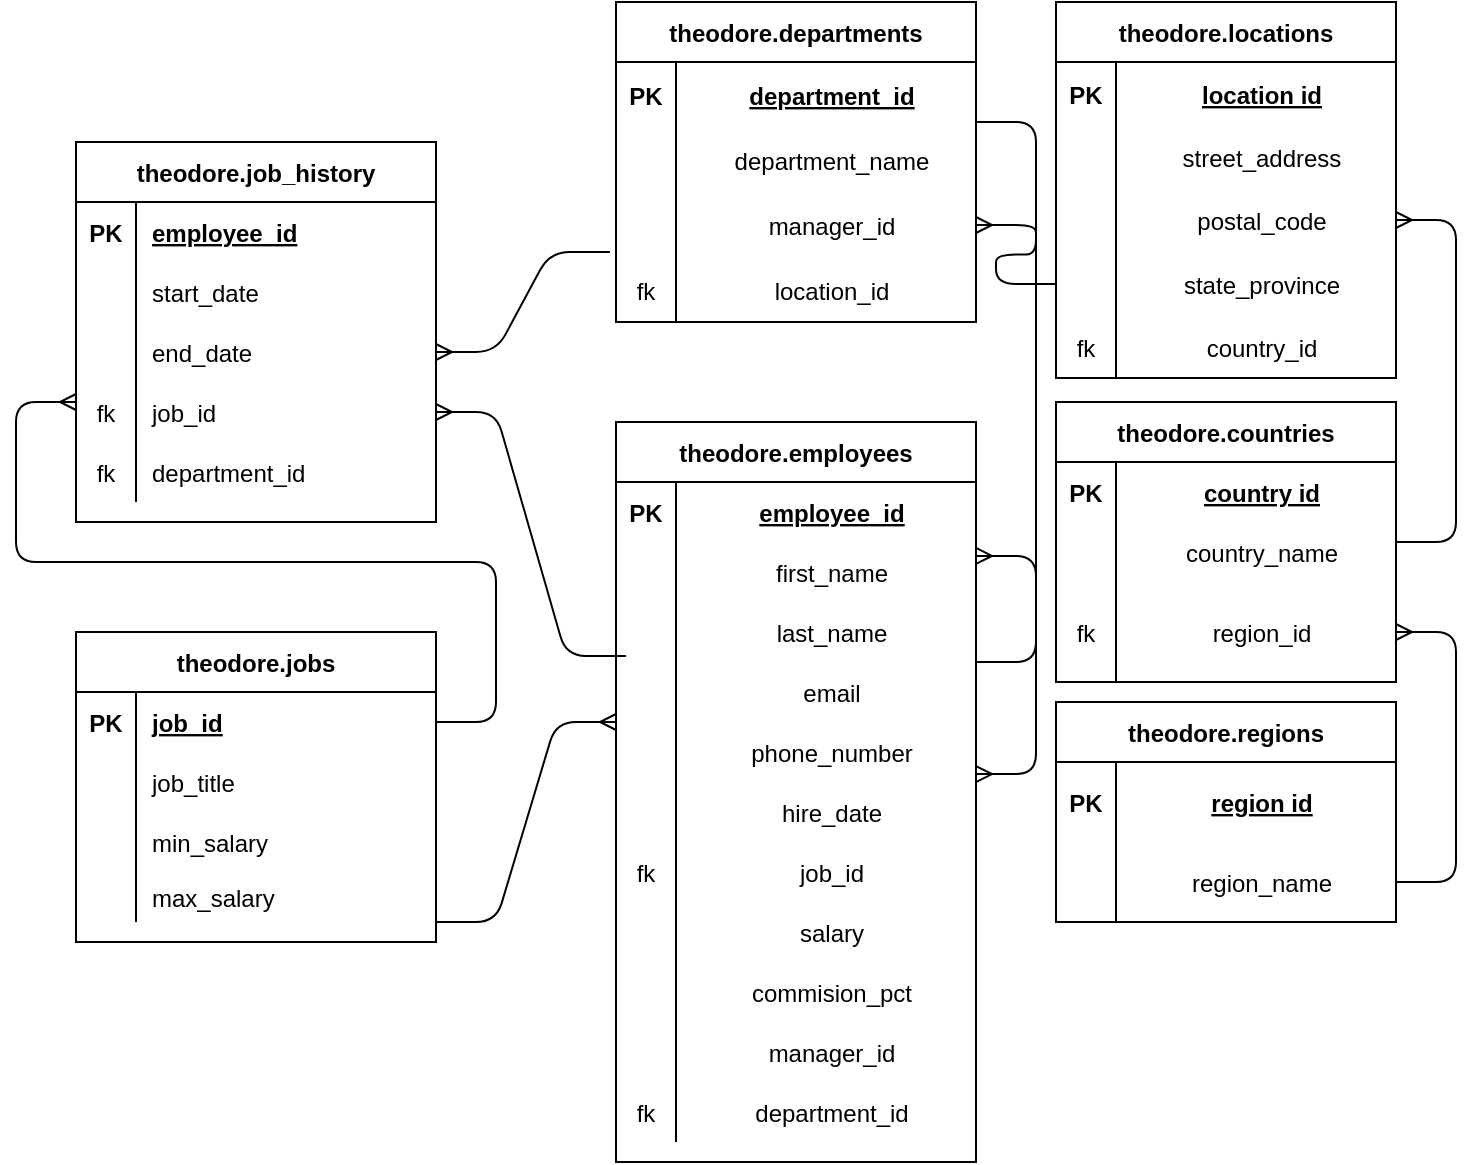<mxfile version="13.10.1" type="device"><diagram id="qzbQMfnGKFvdxZMEkOSo" name="Page-1"><mxGraphModel dx="1422" dy="794" grid="1" gridSize="10" guides="1" tooltips="1" connect="1" arrows="1" fold="1" page="1" pageScale="1" pageWidth="850" pageHeight="1100" math="0" shadow="0"><root><mxCell id="0"/><mxCell id="1" parent="0"/><mxCell id="mmB1hAAtmXxGRzKLi5cv-52" value="theodore.regions" style="shape=table;startSize=30;container=1;collapsible=1;childLayout=tableLayout;fixedRows=0;rowLines=0;fontStyle=1;align=center;resizeLast=1;" vertex="1" parent="1"><mxGeometry x="590" y="460" width="170" height="110" as="geometry"/></mxCell><mxCell id="mmB1hAAtmXxGRzKLi5cv-53" value="" style="shape=partialRectangle;collapsible=0;dropTarget=0;pointerEvents=0;fillColor=none;top=0;left=0;bottom=1;right=0;points=[[0,0.5],[1,0.5]];portConstraint=eastwest;strokeColor=none;" vertex="1" parent="mmB1hAAtmXxGRzKLi5cv-52"><mxGeometry y="30" width="170" height="40" as="geometry"/></mxCell><mxCell id="mmB1hAAtmXxGRzKLi5cv-54" value="PK" style="shape=partialRectangle;connectable=0;fillColor=none;top=0;left=0;bottom=0;right=0;fontStyle=1;overflow=hidden;" vertex="1" parent="mmB1hAAtmXxGRzKLi5cv-53"><mxGeometry width="30" height="40" as="geometry"/></mxCell><mxCell id="mmB1hAAtmXxGRzKLi5cv-55" value="region id" style="shape=partialRectangle;connectable=0;fillColor=none;top=0;left=0;bottom=0;right=0;align=center;spacingLeft=6;fontStyle=5;overflow=hidden;" vertex="1" parent="mmB1hAAtmXxGRzKLi5cv-53"><mxGeometry x="30" width="140" height="40" as="geometry"/></mxCell><mxCell id="mmB1hAAtmXxGRzKLi5cv-56" value="" style="shape=partialRectangle;collapsible=0;dropTarget=0;pointerEvents=0;fillColor=none;top=0;left=0;bottom=0;right=0;points=[[0,0.5],[1,0.5]];portConstraint=eastwest;" vertex="1" parent="mmB1hAAtmXxGRzKLi5cv-52"><mxGeometry y="70" width="170" height="40" as="geometry"/></mxCell><mxCell id="mmB1hAAtmXxGRzKLi5cv-57" value="" style="shape=partialRectangle;connectable=0;fillColor=none;top=0;left=0;bottom=0;right=0;editable=1;overflow=hidden;" vertex="1" parent="mmB1hAAtmXxGRzKLi5cv-56"><mxGeometry width="30" height="40" as="geometry"/></mxCell><mxCell id="mmB1hAAtmXxGRzKLi5cv-58" value="region_name" style="shape=partialRectangle;connectable=0;fillColor=none;top=0;left=0;bottom=0;right=0;align=center;spacingLeft=6;overflow=hidden;" vertex="1" parent="mmB1hAAtmXxGRzKLi5cv-56"><mxGeometry x="30" width="140" height="40" as="geometry"/></mxCell><mxCell id="mmB1hAAtmXxGRzKLi5cv-65" value="theodore.countries" style="shape=table;startSize=30;container=1;collapsible=1;childLayout=tableLayout;fixedRows=1;rowLines=0;fontStyle=1;align=center;resizeLast=1;columnLines=1;resizeLastRow=0;horizontal=1;" vertex="1" parent="1"><mxGeometry x="590" y="310" width="170" height="140" as="geometry"/></mxCell><mxCell id="mmB1hAAtmXxGRzKLi5cv-66" value="" style="shape=partialRectangle;collapsible=0;dropTarget=0;pointerEvents=0;fillColor=none;top=0;left=0;bottom=1;right=0;points=[[0,0.5],[1,0.5]];portConstraint=eastwest;strokeColor=none;" vertex="1" parent="mmB1hAAtmXxGRzKLi5cv-65"><mxGeometry y="30" width="170" height="30" as="geometry"/></mxCell><mxCell id="mmB1hAAtmXxGRzKLi5cv-67" value="PK" style="shape=partialRectangle;connectable=0;fillColor=none;top=0;left=0;bottom=0;right=0;fontStyle=1;overflow=hidden;" vertex="1" parent="mmB1hAAtmXxGRzKLi5cv-66"><mxGeometry width="30" height="30" as="geometry"/></mxCell><mxCell id="mmB1hAAtmXxGRzKLi5cv-68" value="country id" style="shape=partialRectangle;connectable=0;fillColor=none;top=0;left=0;bottom=0;right=0;align=center;spacingLeft=6;fontStyle=5;overflow=hidden;strokeColor=none;" vertex="1" parent="mmB1hAAtmXxGRzKLi5cv-66"><mxGeometry x="30" width="140" height="30" as="geometry"/></mxCell><mxCell id="mmB1hAAtmXxGRzKLi5cv-69" value="" style="shape=partialRectangle;collapsible=0;dropTarget=0;pointerEvents=0;fillColor=none;top=0;left=0;bottom=0;right=0;points=[[0,0.5],[1,0.5]];portConstraint=eastwest;" vertex="1" parent="mmB1hAAtmXxGRzKLi5cv-65"><mxGeometry y="60" width="170" height="30" as="geometry"/></mxCell><mxCell id="mmB1hAAtmXxGRzKLi5cv-70" value="" style="shape=partialRectangle;connectable=0;fillColor=none;top=0;left=0;bottom=0;right=0;editable=1;overflow=hidden;" vertex="1" parent="mmB1hAAtmXxGRzKLi5cv-69"><mxGeometry width="30" height="30" as="geometry"/></mxCell><mxCell id="mmB1hAAtmXxGRzKLi5cv-71" value="country_name" style="shape=partialRectangle;connectable=0;fillColor=none;top=0;left=0;bottom=0;right=0;align=center;spacingLeft=6;overflow=hidden;" vertex="1" parent="mmB1hAAtmXxGRzKLi5cv-69"><mxGeometry x="30" width="140" height="30" as="geometry"/></mxCell><mxCell id="mmB1hAAtmXxGRzKLi5cv-72" value="" style="shape=partialRectangle;collapsible=0;dropTarget=0;pointerEvents=0;fillColor=none;top=0;left=0;bottom=0;right=0;points=[[0,0.5],[1,0.5]];portConstraint=eastwest;" vertex="1" parent="mmB1hAAtmXxGRzKLi5cv-65"><mxGeometry y="90" width="170" height="50" as="geometry"/></mxCell><mxCell id="mmB1hAAtmXxGRzKLi5cv-73" value="fk" style="shape=partialRectangle;connectable=0;fillColor=none;top=0;left=0;bottom=0;right=0;editable=1;overflow=hidden;" vertex="1" parent="mmB1hAAtmXxGRzKLi5cv-72"><mxGeometry width="30" height="50" as="geometry"/></mxCell><mxCell id="mmB1hAAtmXxGRzKLi5cv-74" value="region_id" style="shape=partialRectangle;connectable=0;fillColor=none;top=0;left=0;bottom=0;right=0;align=center;spacingLeft=6;overflow=hidden;" vertex="1" parent="mmB1hAAtmXxGRzKLi5cv-72"><mxGeometry x="30" width="140" height="50" as="geometry"/></mxCell><mxCell id="mmB1hAAtmXxGRzKLi5cv-86" value="" style="edgeStyle=entityRelationEdgeStyle;fontSize=12;html=1;endArrow=ERmany;entryX=1;entryY=0.5;entryDx=0;entryDy=0;" edge="1" parent="1" source="mmB1hAAtmXxGRzKLi5cv-56" target="mmB1hAAtmXxGRzKLi5cv-72"><mxGeometry width="100" height="100" relative="1" as="geometry"><mxPoint x="770" y="550" as="sourcePoint"/><mxPoint x="830" y="400" as="targetPoint"/></mxGeometry></mxCell><mxCell id="mmB1hAAtmXxGRzKLi5cv-100" value="theodore.locations" style="shape=table;startSize=30;container=1;collapsible=1;childLayout=tableLayout;fixedRows=0;rowLines=0;fontStyle=1;align=center;resizeLast=1;strokeColor=#000000;" vertex="1" parent="1"><mxGeometry x="590" y="110" width="170" height="188" as="geometry"/></mxCell><mxCell id="mmB1hAAtmXxGRzKLi5cv-101" value="" style="shape=partialRectangle;collapsible=0;dropTarget=0;pointerEvents=0;fillColor=none;top=0;left=0;bottom=1;right=0;points=[[0,0.5],[1,0.5]];portConstraint=eastwest;strokeColor=none;" vertex="1" parent="mmB1hAAtmXxGRzKLi5cv-100"><mxGeometry y="30" width="170" height="32" as="geometry"/></mxCell><mxCell id="mmB1hAAtmXxGRzKLi5cv-102" value="PK" style="shape=partialRectangle;connectable=0;fillColor=none;top=0;left=0;bottom=0;right=0;fontStyle=1;overflow=hidden;" vertex="1" parent="mmB1hAAtmXxGRzKLi5cv-101"><mxGeometry width="30" height="32" as="geometry"/></mxCell><mxCell id="mmB1hAAtmXxGRzKLi5cv-103" value="location id" style="shape=partialRectangle;connectable=0;fillColor=none;top=0;left=0;bottom=0;right=0;align=center;spacingLeft=6;fontStyle=5;overflow=hidden;" vertex="1" parent="mmB1hAAtmXxGRzKLi5cv-101"><mxGeometry x="30" width="140" height="32" as="geometry"/></mxCell><mxCell id="mmB1hAAtmXxGRzKLi5cv-104" value="" style="shape=partialRectangle;collapsible=0;dropTarget=0;pointerEvents=0;fillColor=none;top=0;left=0;bottom=0;right=0;points=[[0,0.5],[1,0.5]];portConstraint=eastwest;" vertex="1" parent="mmB1hAAtmXxGRzKLi5cv-100"><mxGeometry y="62" width="170" height="31" as="geometry"/></mxCell><mxCell id="mmB1hAAtmXxGRzKLi5cv-105" value="" style="shape=partialRectangle;connectable=0;fillColor=none;top=0;left=0;bottom=0;right=0;editable=1;overflow=hidden;" vertex="1" parent="mmB1hAAtmXxGRzKLi5cv-104"><mxGeometry width="30" height="31" as="geometry"/></mxCell><mxCell id="mmB1hAAtmXxGRzKLi5cv-106" value="street_address" style="shape=partialRectangle;connectable=0;fillColor=none;top=0;left=0;bottom=0;right=0;align=center;spacingLeft=6;overflow=hidden;" vertex="1" parent="mmB1hAAtmXxGRzKLi5cv-104"><mxGeometry x="30" width="140" height="31" as="geometry"/></mxCell><mxCell id="mmB1hAAtmXxGRzKLi5cv-107" value="" style="shape=partialRectangle;collapsible=0;dropTarget=0;pointerEvents=0;fillColor=none;top=0;left=0;bottom=0;right=0;points=[[0,0.5],[1,0.5]];portConstraint=eastwest;" vertex="1" parent="mmB1hAAtmXxGRzKLi5cv-100"><mxGeometry y="93" width="170" height="32" as="geometry"/></mxCell><mxCell id="mmB1hAAtmXxGRzKLi5cv-108" value="" style="shape=partialRectangle;connectable=0;fillColor=none;top=0;left=0;bottom=0;right=0;editable=1;overflow=hidden;" vertex="1" parent="mmB1hAAtmXxGRzKLi5cv-107"><mxGeometry width="30" height="32" as="geometry"/></mxCell><mxCell id="mmB1hAAtmXxGRzKLi5cv-109" value="postal_code" style="shape=partialRectangle;connectable=0;fillColor=none;top=0;left=0;bottom=0;right=0;align=center;spacingLeft=6;overflow=hidden;" vertex="1" parent="mmB1hAAtmXxGRzKLi5cv-107"><mxGeometry x="30" width="140" height="32" as="geometry"/></mxCell><mxCell id="mmB1hAAtmXxGRzKLi5cv-110" value="" style="shape=partialRectangle;collapsible=0;dropTarget=0;pointerEvents=0;fillColor=none;top=0;left=0;bottom=0;right=0;points=[[0,0.5],[1,0.5]];portConstraint=eastwest;" vertex="1" parent="mmB1hAAtmXxGRzKLi5cv-100"><mxGeometry y="125" width="170" height="32" as="geometry"/></mxCell><mxCell id="mmB1hAAtmXxGRzKLi5cv-111" value="" style="shape=partialRectangle;connectable=0;fillColor=none;top=0;left=0;bottom=0;right=0;editable=1;overflow=hidden;" vertex="1" parent="mmB1hAAtmXxGRzKLi5cv-110"><mxGeometry width="30" height="32" as="geometry"/></mxCell><mxCell id="mmB1hAAtmXxGRzKLi5cv-112" value="state_province" style="shape=partialRectangle;connectable=0;fillColor=none;top=0;left=0;bottom=0;right=0;align=center;spacingLeft=6;overflow=hidden;" vertex="1" parent="mmB1hAAtmXxGRzKLi5cv-110"><mxGeometry x="30" width="140" height="32" as="geometry"/></mxCell><mxCell id="mmB1hAAtmXxGRzKLi5cv-126" value="" style="shape=partialRectangle;collapsible=0;dropTarget=0;pointerEvents=0;fillColor=none;top=0;left=0;bottom=0;right=0;points=[[0,0.5],[1,0.5]];portConstraint=eastwest;" vertex="1" parent="mmB1hAAtmXxGRzKLi5cv-100"><mxGeometry y="157" width="170" height="31" as="geometry"/></mxCell><mxCell id="mmB1hAAtmXxGRzKLi5cv-127" value="fk" style="shape=partialRectangle;connectable=0;fillColor=none;top=0;left=0;bottom=0;right=0;editable=1;overflow=hidden;" vertex="1" parent="mmB1hAAtmXxGRzKLi5cv-126"><mxGeometry width="30" height="31" as="geometry"/></mxCell><mxCell id="mmB1hAAtmXxGRzKLi5cv-128" value="country_id" style="shape=partialRectangle;connectable=0;fillColor=none;top=0;left=0;bottom=0;right=0;align=center;spacingLeft=6;overflow=hidden;" vertex="1" parent="mmB1hAAtmXxGRzKLi5cv-126"><mxGeometry x="30" width="140" height="31" as="geometry"/></mxCell><mxCell id="mmB1hAAtmXxGRzKLi5cv-139" value="" style="edgeStyle=entityRelationEdgeStyle;fontSize=12;html=1;endArrow=ERmany;entryX=1;entryY=0.5;entryDx=0;entryDy=0;" edge="1" parent="1" target="mmB1hAAtmXxGRzKLi5cv-107"><mxGeometry width="100" height="100" relative="1" as="geometry"><mxPoint x="760" y="380" as="sourcePoint"/><mxPoint x="840" y="290" as="targetPoint"/></mxGeometry></mxCell><mxCell id="mmB1hAAtmXxGRzKLi5cv-144" value="theodore.departments" style="shape=table;startSize=30;container=1;collapsible=1;childLayout=tableLayout;fixedRows=0;rowLines=0;fontStyle=1;align=center;resizeLast=1;strokeColor=#000000;" vertex="1" parent="1"><mxGeometry x="370" y="110" width="180" height="160" as="geometry"/></mxCell><mxCell id="mmB1hAAtmXxGRzKLi5cv-145" value="" style="shape=partialRectangle;collapsible=0;dropTarget=0;pointerEvents=0;fillColor=none;top=0;left=0;bottom=1;right=0;points=[[0,0.5],[1,0.5]];portConstraint=eastwest;strokeColor=none;" vertex="1" parent="mmB1hAAtmXxGRzKLi5cv-144"><mxGeometry y="30" width="180" height="33" as="geometry"/></mxCell><mxCell id="mmB1hAAtmXxGRzKLi5cv-146" value="PK" style="shape=partialRectangle;connectable=0;fillColor=none;top=0;left=0;bottom=0;right=0;fontStyle=1;overflow=hidden;" vertex="1" parent="mmB1hAAtmXxGRzKLi5cv-145"><mxGeometry width="30" height="33" as="geometry"/></mxCell><mxCell id="mmB1hAAtmXxGRzKLi5cv-147" value="department_id" style="shape=partialRectangle;connectable=0;fillColor=none;top=0;left=0;bottom=0;right=0;align=center;spacingLeft=6;fontStyle=5;overflow=hidden;strokeColor=none;" vertex="1" parent="mmB1hAAtmXxGRzKLi5cv-145"><mxGeometry x="30" width="150" height="33" as="geometry"/></mxCell><mxCell id="mmB1hAAtmXxGRzKLi5cv-148" value="" style="shape=partialRectangle;collapsible=0;dropTarget=0;pointerEvents=0;fillColor=none;top=0;left=0;bottom=0;right=0;points=[[0,0.5],[1,0.5]];portConstraint=eastwest;" vertex="1" parent="mmB1hAAtmXxGRzKLi5cv-144"><mxGeometry y="63" width="180" height="32" as="geometry"/></mxCell><mxCell id="mmB1hAAtmXxGRzKLi5cv-149" value="" style="shape=partialRectangle;connectable=0;fillColor=none;top=0;left=0;bottom=0;right=0;editable=1;overflow=hidden;" vertex="1" parent="mmB1hAAtmXxGRzKLi5cv-148"><mxGeometry width="30" height="32" as="geometry"/></mxCell><mxCell id="mmB1hAAtmXxGRzKLi5cv-150" value="department_name" style="shape=partialRectangle;connectable=0;fillColor=none;top=0;left=0;bottom=0;right=0;align=center;spacingLeft=6;overflow=hidden;" vertex="1" parent="mmB1hAAtmXxGRzKLi5cv-148"><mxGeometry x="30" width="150" height="32" as="geometry"/></mxCell><mxCell id="mmB1hAAtmXxGRzKLi5cv-151" value="" style="shape=partialRectangle;collapsible=0;dropTarget=0;pointerEvents=0;fillColor=none;top=0;left=0;bottom=0;right=0;points=[[0,0.5],[1,0.5]];portConstraint=eastwest;" vertex="1" parent="mmB1hAAtmXxGRzKLi5cv-144"><mxGeometry y="95" width="180" height="33" as="geometry"/></mxCell><mxCell id="mmB1hAAtmXxGRzKLi5cv-152" value="" style="shape=partialRectangle;connectable=0;fillColor=none;top=0;left=0;bottom=0;right=0;editable=1;overflow=hidden;" vertex="1" parent="mmB1hAAtmXxGRzKLi5cv-151"><mxGeometry width="30" height="33" as="geometry"/></mxCell><mxCell id="mmB1hAAtmXxGRzKLi5cv-153" value="manager_id" style="shape=partialRectangle;connectable=0;fillColor=none;top=0;left=0;bottom=0;right=0;align=center;spacingLeft=6;overflow=hidden;" vertex="1" parent="mmB1hAAtmXxGRzKLi5cv-151"><mxGeometry x="30" width="150" height="33" as="geometry"/></mxCell><mxCell id="mmB1hAAtmXxGRzKLi5cv-154" value="" style="shape=partialRectangle;collapsible=0;dropTarget=0;pointerEvents=0;fillColor=none;top=0;left=0;bottom=0;right=0;points=[[0,0.5],[1,0.5]];portConstraint=eastwest;" vertex="1" parent="mmB1hAAtmXxGRzKLi5cv-144"><mxGeometry y="128" width="180" height="32" as="geometry"/></mxCell><mxCell id="mmB1hAAtmXxGRzKLi5cv-155" value="fk" style="shape=partialRectangle;connectable=0;fillColor=none;top=0;left=0;bottom=0;right=0;editable=1;overflow=hidden;" vertex="1" parent="mmB1hAAtmXxGRzKLi5cv-154"><mxGeometry width="30" height="32" as="geometry"/></mxCell><mxCell id="mmB1hAAtmXxGRzKLi5cv-156" value="location_id" style="shape=partialRectangle;connectable=0;fillColor=none;top=0;left=0;bottom=0;right=0;align=center;spacingLeft=6;overflow=hidden;" vertex="1" parent="mmB1hAAtmXxGRzKLi5cv-154"><mxGeometry x="30" width="150" height="32" as="geometry"/></mxCell><mxCell id="mmB1hAAtmXxGRzKLi5cv-157" value="theodore.employees" style="shape=table;startSize=30;container=1;collapsible=1;childLayout=tableLayout;fixedRows=1;rowLines=0;fontStyle=1;align=center;resizeLast=1;strokeColor=#000000;" vertex="1" parent="1"><mxGeometry x="370" y="320" width="180" height="370" as="geometry"/></mxCell><mxCell id="mmB1hAAtmXxGRzKLi5cv-158" value="" style="shape=partialRectangle;collapsible=0;dropTarget=0;pointerEvents=0;fillColor=none;top=0;left=0;bottom=1;right=0;points=[[0,0.5],[1,0.5]];portConstraint=eastwest;strokeColor=none;" vertex="1" parent="mmB1hAAtmXxGRzKLi5cv-157"><mxGeometry y="30" width="180" height="30" as="geometry"/></mxCell><mxCell id="mmB1hAAtmXxGRzKLi5cv-159" value="PK" style="shape=partialRectangle;connectable=0;fillColor=none;top=0;left=0;bottom=0;right=0;fontStyle=1;overflow=hidden;" vertex="1" parent="mmB1hAAtmXxGRzKLi5cv-158"><mxGeometry width="30" height="30" as="geometry"/></mxCell><mxCell id="mmB1hAAtmXxGRzKLi5cv-160" value="employee_id" style="shape=partialRectangle;connectable=0;fillColor=none;top=0;left=0;bottom=0;right=0;align=center;spacingLeft=6;fontStyle=5;overflow=hidden;" vertex="1" parent="mmB1hAAtmXxGRzKLi5cv-158"><mxGeometry x="30" width="150" height="30" as="geometry"/></mxCell><mxCell id="mmB1hAAtmXxGRzKLi5cv-161" value="" style="shape=partialRectangle;collapsible=0;dropTarget=0;pointerEvents=0;fillColor=none;top=0;left=0;bottom=0;right=0;points=[[0,0.5],[1,0.5]];portConstraint=eastwest;" vertex="1" parent="mmB1hAAtmXxGRzKLi5cv-157"><mxGeometry y="60" width="180" height="30" as="geometry"/></mxCell><mxCell id="mmB1hAAtmXxGRzKLi5cv-162" value="" style="shape=partialRectangle;connectable=0;fillColor=none;top=0;left=0;bottom=0;right=0;editable=1;overflow=hidden;" vertex="1" parent="mmB1hAAtmXxGRzKLi5cv-161"><mxGeometry width="30" height="30" as="geometry"/></mxCell><mxCell id="mmB1hAAtmXxGRzKLi5cv-163" value="first_name" style="shape=partialRectangle;connectable=0;fillColor=none;top=0;left=0;bottom=0;right=0;align=center;spacingLeft=6;overflow=hidden;" vertex="1" parent="mmB1hAAtmXxGRzKLi5cv-161"><mxGeometry x="30" width="150" height="30" as="geometry"/></mxCell><mxCell id="mmB1hAAtmXxGRzKLi5cv-164" value="" style="shape=partialRectangle;collapsible=0;dropTarget=0;pointerEvents=0;fillColor=none;top=0;left=0;bottom=0;right=0;points=[[0,0.5],[1,0.5]];portConstraint=eastwest;" vertex="1" parent="mmB1hAAtmXxGRzKLi5cv-157"><mxGeometry y="90" width="180" height="30" as="geometry"/></mxCell><mxCell id="mmB1hAAtmXxGRzKLi5cv-165" value="" style="shape=partialRectangle;connectable=0;fillColor=none;top=0;left=0;bottom=0;right=0;editable=1;overflow=hidden;" vertex="1" parent="mmB1hAAtmXxGRzKLi5cv-164"><mxGeometry width="30" height="30" as="geometry"/></mxCell><mxCell id="mmB1hAAtmXxGRzKLi5cv-166" value="last_name" style="shape=partialRectangle;connectable=0;fillColor=none;top=0;left=0;bottom=0;right=0;align=center;spacingLeft=6;overflow=hidden;" vertex="1" parent="mmB1hAAtmXxGRzKLi5cv-164"><mxGeometry x="30" width="150" height="30" as="geometry"/></mxCell><mxCell id="mmB1hAAtmXxGRzKLi5cv-167" value="" style="shape=partialRectangle;collapsible=0;dropTarget=0;pointerEvents=0;fillColor=none;top=0;left=0;bottom=0;right=0;points=[[0,0.5],[1,0.5]];portConstraint=eastwest;" vertex="1" parent="mmB1hAAtmXxGRzKLi5cv-157"><mxGeometry y="120" width="180" height="30" as="geometry"/></mxCell><mxCell id="mmB1hAAtmXxGRzKLi5cv-168" value="" style="shape=partialRectangle;connectable=0;fillColor=none;top=0;left=0;bottom=0;right=0;editable=1;overflow=hidden;" vertex="1" parent="mmB1hAAtmXxGRzKLi5cv-167"><mxGeometry width="30" height="30" as="geometry"/></mxCell><mxCell id="mmB1hAAtmXxGRzKLi5cv-169" value="email" style="shape=partialRectangle;connectable=0;fillColor=none;top=0;left=0;bottom=0;right=0;align=center;spacingLeft=6;overflow=hidden;" vertex="1" parent="mmB1hAAtmXxGRzKLi5cv-167"><mxGeometry x="30" width="150" height="30" as="geometry"/></mxCell><mxCell id="mmB1hAAtmXxGRzKLi5cv-170" value="" style="shape=partialRectangle;collapsible=0;dropTarget=0;pointerEvents=0;fillColor=none;top=0;left=0;bottom=0;right=0;points=[[0,0.5],[1,0.5]];portConstraint=eastwest;" vertex="1" parent="mmB1hAAtmXxGRzKLi5cv-157"><mxGeometry y="150" width="180" height="30" as="geometry"/></mxCell><mxCell id="mmB1hAAtmXxGRzKLi5cv-171" value="" style="shape=partialRectangle;connectable=0;fillColor=none;top=0;left=0;bottom=0;right=0;editable=1;overflow=hidden;" vertex="1" parent="mmB1hAAtmXxGRzKLi5cv-170"><mxGeometry width="30" height="30" as="geometry"/></mxCell><mxCell id="mmB1hAAtmXxGRzKLi5cv-172" value="phone_number" style="shape=partialRectangle;connectable=0;fillColor=none;top=0;left=0;bottom=0;right=0;align=center;spacingLeft=6;overflow=hidden;" vertex="1" parent="mmB1hAAtmXxGRzKLi5cv-170"><mxGeometry x="30" width="150" height="30" as="geometry"/></mxCell><mxCell id="mmB1hAAtmXxGRzKLi5cv-173" value="" style="shape=partialRectangle;collapsible=0;dropTarget=0;pointerEvents=0;fillColor=none;top=0;left=0;bottom=0;right=0;points=[[0,0.5],[1,0.5]];portConstraint=eastwest;" vertex="1" parent="mmB1hAAtmXxGRzKLi5cv-157"><mxGeometry y="180" width="180" height="30" as="geometry"/></mxCell><mxCell id="mmB1hAAtmXxGRzKLi5cv-174" value="" style="shape=partialRectangle;connectable=0;fillColor=none;top=0;left=0;bottom=0;right=0;editable=1;overflow=hidden;" vertex="1" parent="mmB1hAAtmXxGRzKLi5cv-173"><mxGeometry width="30" height="30" as="geometry"/></mxCell><mxCell id="mmB1hAAtmXxGRzKLi5cv-175" value="hire_date" style="shape=partialRectangle;connectable=0;fillColor=none;top=0;left=0;bottom=0;right=0;align=center;spacingLeft=6;overflow=hidden;" vertex="1" parent="mmB1hAAtmXxGRzKLi5cv-173"><mxGeometry x="30" width="150" height="30" as="geometry"/></mxCell><mxCell id="mmB1hAAtmXxGRzKLi5cv-176" value="" style="shape=partialRectangle;collapsible=0;dropTarget=0;pointerEvents=0;fillColor=none;top=0;left=0;bottom=0;right=0;points=[[0,0.5],[1,0.5]];portConstraint=eastwest;" vertex="1" parent="mmB1hAAtmXxGRzKLi5cv-157"><mxGeometry y="210" width="180" height="30" as="geometry"/></mxCell><mxCell id="mmB1hAAtmXxGRzKLi5cv-177" value="fk" style="shape=partialRectangle;connectable=0;fillColor=none;top=0;left=0;bottom=0;right=0;editable=1;overflow=hidden;" vertex="1" parent="mmB1hAAtmXxGRzKLi5cv-176"><mxGeometry width="30" height="30" as="geometry"/></mxCell><mxCell id="mmB1hAAtmXxGRzKLi5cv-178" value="job_id" style="shape=partialRectangle;connectable=0;fillColor=none;top=0;left=0;bottom=0;right=0;align=center;spacingLeft=6;overflow=hidden;" vertex="1" parent="mmB1hAAtmXxGRzKLi5cv-176"><mxGeometry x="30" width="150" height="30" as="geometry"/></mxCell><mxCell id="mmB1hAAtmXxGRzKLi5cv-201" value="" style="shape=partialRectangle;collapsible=0;dropTarget=0;pointerEvents=0;fillColor=none;top=0;left=0;bottom=0;right=0;points=[[0,0.5],[1,0.5]];portConstraint=eastwest;" vertex="1" parent="mmB1hAAtmXxGRzKLi5cv-157"><mxGeometry y="240" width="180" height="30" as="geometry"/></mxCell><mxCell id="mmB1hAAtmXxGRzKLi5cv-202" value="" style="shape=partialRectangle;connectable=0;fillColor=none;top=0;left=0;bottom=0;right=0;editable=1;overflow=hidden;" vertex="1" parent="mmB1hAAtmXxGRzKLi5cv-201"><mxGeometry width="30" height="30" as="geometry"/></mxCell><mxCell id="mmB1hAAtmXxGRzKLi5cv-203" value="salary" style="shape=partialRectangle;connectable=0;fillColor=none;top=0;left=0;bottom=0;right=0;align=center;spacingLeft=6;overflow=hidden;" vertex="1" parent="mmB1hAAtmXxGRzKLi5cv-201"><mxGeometry x="30" width="150" height="30" as="geometry"/></mxCell><mxCell id="mmB1hAAtmXxGRzKLi5cv-204" value="" style="shape=partialRectangle;collapsible=0;dropTarget=0;pointerEvents=0;fillColor=none;top=0;left=0;bottom=0;right=0;points=[[0,0.5],[1,0.5]];portConstraint=eastwest;" vertex="1" parent="mmB1hAAtmXxGRzKLi5cv-157"><mxGeometry y="270" width="180" height="30" as="geometry"/></mxCell><mxCell id="mmB1hAAtmXxGRzKLi5cv-205" value="" style="shape=partialRectangle;connectable=0;fillColor=none;top=0;left=0;bottom=0;right=0;editable=1;overflow=hidden;" vertex="1" parent="mmB1hAAtmXxGRzKLi5cv-204"><mxGeometry width="30" height="30" as="geometry"/></mxCell><mxCell id="mmB1hAAtmXxGRzKLi5cv-206" value="commision_pct" style="shape=partialRectangle;connectable=0;fillColor=none;top=0;left=0;bottom=0;right=0;align=center;spacingLeft=6;overflow=hidden;" vertex="1" parent="mmB1hAAtmXxGRzKLi5cv-204"><mxGeometry x="30" width="150" height="30" as="geometry"/></mxCell><mxCell id="mmB1hAAtmXxGRzKLi5cv-207" value="" style="shape=partialRectangle;collapsible=0;dropTarget=0;pointerEvents=0;fillColor=none;top=0;left=0;bottom=0;right=0;points=[[0,0.5],[1,0.5]];portConstraint=eastwest;" vertex="1" parent="mmB1hAAtmXxGRzKLi5cv-157"><mxGeometry y="300" width="180" height="30" as="geometry"/></mxCell><mxCell id="mmB1hAAtmXxGRzKLi5cv-208" value="" style="shape=partialRectangle;connectable=0;fillColor=none;top=0;left=0;bottom=0;right=0;editable=1;overflow=hidden;" vertex="1" parent="mmB1hAAtmXxGRzKLi5cv-207"><mxGeometry width="30" height="30" as="geometry"/></mxCell><mxCell id="mmB1hAAtmXxGRzKLi5cv-209" value="manager_id" style="shape=partialRectangle;connectable=0;fillColor=none;top=0;left=0;bottom=0;right=0;align=center;spacingLeft=6;overflow=hidden;" vertex="1" parent="mmB1hAAtmXxGRzKLi5cv-207"><mxGeometry x="30" width="150" height="30" as="geometry"/></mxCell><mxCell id="mmB1hAAtmXxGRzKLi5cv-210" value="" style="shape=partialRectangle;collapsible=0;dropTarget=0;pointerEvents=0;fillColor=none;top=0;left=0;bottom=0;right=0;points=[[0,0.5],[1,0.5]];portConstraint=eastwest;" vertex="1" parent="mmB1hAAtmXxGRzKLi5cv-157"><mxGeometry y="330" width="180" height="30" as="geometry"/></mxCell><mxCell id="mmB1hAAtmXxGRzKLi5cv-211" value="fk" style="shape=partialRectangle;connectable=0;fillColor=none;top=0;left=0;bottom=0;right=0;editable=1;overflow=hidden;" vertex="1" parent="mmB1hAAtmXxGRzKLi5cv-210"><mxGeometry width="30" height="30" as="geometry"/></mxCell><mxCell id="mmB1hAAtmXxGRzKLi5cv-212" value="department_id" style="shape=partialRectangle;connectable=0;fillColor=none;top=0;left=0;bottom=0;right=0;align=center;spacingLeft=6;overflow=hidden;" vertex="1" parent="mmB1hAAtmXxGRzKLi5cv-210"><mxGeometry x="30" width="150" height="30" as="geometry"/></mxCell><mxCell id="mmB1hAAtmXxGRzKLi5cv-213" value="" style="edgeStyle=entityRelationEdgeStyle;fontSize=12;html=1;endArrow=ERmany;exitX=0;exitY=0.5;exitDx=0;exitDy=0;" edge="1" parent="1" source="mmB1hAAtmXxGRzKLi5cv-110" target="mmB1hAAtmXxGRzKLi5cv-151"><mxGeometry width="100" height="100" relative="1" as="geometry"><mxPoint x="480" y="310" as="sourcePoint"/><mxPoint x="580" y="210" as="targetPoint"/></mxGeometry></mxCell><mxCell id="mmB1hAAtmXxGRzKLi5cv-214" value="" style="edgeStyle=entityRelationEdgeStyle;fontSize=12;html=1;endArrow=ERmany;entryX=1;entryY=0.233;entryDx=0;entryDy=0;entryPerimeter=0;" edge="1" parent="1" target="mmB1hAAtmXxGRzKLi5cv-161"><mxGeometry width="100" height="100" relative="1" as="geometry"><mxPoint x="550" y="440" as="sourcePoint"/><mxPoint x="650" y="340" as="targetPoint"/></mxGeometry></mxCell><mxCell id="mmB1hAAtmXxGRzKLi5cv-215" value="" style="edgeStyle=entityRelationEdgeStyle;fontSize=12;html=1;endArrow=ERmany;entryX=1;entryY=-0.133;entryDx=0;entryDy=0;entryPerimeter=0;" edge="1" parent="1" target="mmB1hAAtmXxGRzKLi5cv-173"><mxGeometry width="100" height="100" relative="1" as="geometry"><mxPoint x="550" y="170" as="sourcePoint"/><mxPoint x="580" y="360" as="targetPoint"/></mxGeometry></mxCell><mxCell id="mmB1hAAtmXxGRzKLi5cv-218" value="theodore.job_history" style="shape=table;startSize=30;container=1;collapsible=1;childLayout=tableLayout;fixedRows=1;rowLines=0;fontStyle=1;align=center;resizeLast=1;strokeColor=#000000;" vertex="1" parent="1"><mxGeometry x="100" y="180" width="180" height="190" as="geometry"/></mxCell><mxCell id="mmB1hAAtmXxGRzKLi5cv-219" value="" style="shape=partialRectangle;collapsible=0;dropTarget=0;pointerEvents=0;fillColor=none;top=0;left=0;bottom=1;right=0;points=[[0,0.5],[1,0.5]];portConstraint=eastwest;strokeColor=none;" vertex="1" parent="mmB1hAAtmXxGRzKLi5cv-218"><mxGeometry y="30" width="180" height="30" as="geometry"/></mxCell><mxCell id="mmB1hAAtmXxGRzKLi5cv-220" value="PK" style="shape=partialRectangle;connectable=0;fillColor=none;top=0;left=0;bottom=0;right=0;fontStyle=1;overflow=hidden;" vertex="1" parent="mmB1hAAtmXxGRzKLi5cv-219"><mxGeometry width="30" height="30" as="geometry"/></mxCell><mxCell id="mmB1hAAtmXxGRzKLi5cv-221" value="employee_id" style="shape=partialRectangle;connectable=0;fillColor=none;top=0;left=0;bottom=0;right=0;align=left;spacingLeft=6;fontStyle=5;overflow=hidden;" vertex="1" parent="mmB1hAAtmXxGRzKLi5cv-219"><mxGeometry x="30" width="150" height="30" as="geometry"/></mxCell><mxCell id="mmB1hAAtmXxGRzKLi5cv-222" value="" style="shape=partialRectangle;collapsible=0;dropTarget=0;pointerEvents=0;fillColor=none;top=0;left=0;bottom=0;right=0;points=[[0,0.5],[1,0.5]];portConstraint=eastwest;" vertex="1" parent="mmB1hAAtmXxGRzKLi5cv-218"><mxGeometry y="60" width="180" height="30" as="geometry"/></mxCell><mxCell id="mmB1hAAtmXxGRzKLi5cv-223" value="" style="shape=partialRectangle;connectable=0;fillColor=none;top=0;left=0;bottom=0;right=0;editable=1;overflow=hidden;" vertex="1" parent="mmB1hAAtmXxGRzKLi5cv-222"><mxGeometry width="30" height="30" as="geometry"/></mxCell><mxCell id="mmB1hAAtmXxGRzKLi5cv-224" value="start_date" style="shape=partialRectangle;connectable=0;fillColor=none;top=0;left=0;bottom=0;right=0;align=left;spacingLeft=6;overflow=hidden;" vertex="1" parent="mmB1hAAtmXxGRzKLi5cv-222"><mxGeometry x="30" width="150" height="30" as="geometry"/></mxCell><mxCell id="mmB1hAAtmXxGRzKLi5cv-225" value="" style="shape=partialRectangle;collapsible=0;dropTarget=0;pointerEvents=0;fillColor=none;top=0;left=0;bottom=0;right=0;points=[[0,0.5],[1,0.5]];portConstraint=eastwest;" vertex="1" parent="mmB1hAAtmXxGRzKLi5cv-218"><mxGeometry y="90" width="180" height="30" as="geometry"/></mxCell><mxCell id="mmB1hAAtmXxGRzKLi5cv-226" value="" style="shape=partialRectangle;connectable=0;fillColor=none;top=0;left=0;bottom=0;right=0;editable=1;overflow=hidden;" vertex="1" parent="mmB1hAAtmXxGRzKLi5cv-225"><mxGeometry width="30" height="30" as="geometry"/></mxCell><mxCell id="mmB1hAAtmXxGRzKLi5cv-227" value="end_date" style="shape=partialRectangle;connectable=0;fillColor=none;top=0;left=0;bottom=0;right=0;align=left;spacingLeft=6;overflow=hidden;" vertex="1" parent="mmB1hAAtmXxGRzKLi5cv-225"><mxGeometry x="30" width="150" height="30" as="geometry"/></mxCell><mxCell id="mmB1hAAtmXxGRzKLi5cv-228" value="" style="shape=partialRectangle;collapsible=0;dropTarget=0;pointerEvents=0;fillColor=none;top=0;left=0;bottom=0;right=0;points=[[0,0.5],[1,0.5]];portConstraint=eastwest;" vertex="1" parent="mmB1hAAtmXxGRzKLi5cv-218"><mxGeometry y="120" width="180" height="30" as="geometry"/></mxCell><mxCell id="mmB1hAAtmXxGRzKLi5cv-229" value="fk" style="shape=partialRectangle;connectable=0;fillColor=none;top=0;left=0;bottom=0;right=0;editable=1;overflow=hidden;" vertex="1" parent="mmB1hAAtmXxGRzKLi5cv-228"><mxGeometry width="30" height="30" as="geometry"/></mxCell><mxCell id="mmB1hAAtmXxGRzKLi5cv-230" value="job_id" style="shape=partialRectangle;connectable=0;fillColor=none;top=0;left=0;bottom=0;right=0;align=left;spacingLeft=6;overflow=hidden;" vertex="1" parent="mmB1hAAtmXxGRzKLi5cv-228"><mxGeometry x="30" width="150" height="30" as="geometry"/></mxCell><mxCell id="mmB1hAAtmXxGRzKLi5cv-234" value="" style="shape=partialRectangle;collapsible=0;dropTarget=0;pointerEvents=0;fillColor=none;top=0;left=0;bottom=0;right=0;points=[[0,0.5],[1,0.5]];portConstraint=eastwest;" vertex="1" parent="mmB1hAAtmXxGRzKLi5cv-218"><mxGeometry y="150" width="180" height="30" as="geometry"/></mxCell><mxCell id="mmB1hAAtmXxGRzKLi5cv-235" value="fk" style="shape=partialRectangle;connectable=0;fillColor=none;top=0;left=0;bottom=0;right=0;editable=1;overflow=hidden;" vertex="1" parent="mmB1hAAtmXxGRzKLi5cv-234"><mxGeometry width="30" height="30" as="geometry"/></mxCell><mxCell id="mmB1hAAtmXxGRzKLi5cv-236" value="department_id" style="shape=partialRectangle;connectable=0;fillColor=none;top=0;left=0;bottom=0;right=0;align=left;spacingLeft=6;overflow=hidden;" vertex="1" parent="mmB1hAAtmXxGRzKLi5cv-234"><mxGeometry x="30" width="150" height="30" as="geometry"/></mxCell><mxCell id="mmB1hAAtmXxGRzKLi5cv-233" value="" style="edgeStyle=entityRelationEdgeStyle;fontSize=12;html=1;endArrow=ERmany;entryX=1;entryY=0.5;entryDx=0;entryDy=0;exitX=-0.017;exitY=-0.094;exitDx=0;exitDy=0;exitPerimeter=0;" edge="1" parent="1" source="mmB1hAAtmXxGRzKLi5cv-154" target="mmB1hAAtmXxGRzKLi5cv-225"><mxGeometry width="100" height="100" relative="1" as="geometry"><mxPoint x="280" y="370" as="sourcePoint"/><mxPoint x="380" y="270" as="targetPoint"/></mxGeometry></mxCell><mxCell id="mmB1hAAtmXxGRzKLi5cv-238" value="" style="edgeStyle=entityRelationEdgeStyle;fontSize=12;html=1;endArrow=ERmany;exitX=0.028;exitY=-0.1;exitDx=0;exitDy=0;exitPerimeter=0;" edge="1" parent="1" source="mmB1hAAtmXxGRzKLi5cv-167" target="mmB1hAAtmXxGRzKLi5cv-228"><mxGeometry width="100" height="100" relative="1" as="geometry"><mxPoint x="250" y="420" as="sourcePoint"/><mxPoint x="350" y="320" as="targetPoint"/></mxGeometry></mxCell><mxCell id="mmB1hAAtmXxGRzKLi5cv-239" value="theodore.jobs" style="shape=table;startSize=30;container=1;collapsible=1;childLayout=tableLayout;fixedRows=1;rowLines=0;fontStyle=1;align=center;resizeLast=1;strokeColor=#000000;" vertex="1" parent="1"><mxGeometry x="100" y="425" width="180" height="155" as="geometry"/></mxCell><mxCell id="mmB1hAAtmXxGRzKLi5cv-240" value="" style="shape=partialRectangle;collapsible=0;dropTarget=0;pointerEvents=0;fillColor=none;top=0;left=0;bottom=1;right=0;points=[[0,0.5],[1,0.5]];portConstraint=eastwest;strokeColor=none;" vertex="1" parent="mmB1hAAtmXxGRzKLi5cv-239"><mxGeometry y="30" width="180" height="30" as="geometry"/></mxCell><mxCell id="mmB1hAAtmXxGRzKLi5cv-241" value="PK" style="shape=partialRectangle;connectable=0;fillColor=none;top=0;left=0;bottom=0;right=0;fontStyle=1;overflow=hidden;" vertex="1" parent="mmB1hAAtmXxGRzKLi5cv-240"><mxGeometry width="30" height="30" as="geometry"/></mxCell><mxCell id="mmB1hAAtmXxGRzKLi5cv-242" value="job_id" style="shape=partialRectangle;connectable=0;fillColor=none;top=0;left=0;bottom=0;right=0;align=left;spacingLeft=6;fontStyle=5;overflow=hidden;" vertex="1" parent="mmB1hAAtmXxGRzKLi5cv-240"><mxGeometry x="30" width="150" height="30" as="geometry"/></mxCell><mxCell id="mmB1hAAtmXxGRzKLi5cv-243" value="" style="shape=partialRectangle;collapsible=0;dropTarget=0;pointerEvents=0;fillColor=none;top=0;left=0;bottom=0;right=0;points=[[0,0.5],[1,0.5]];portConstraint=eastwest;" vertex="1" parent="mmB1hAAtmXxGRzKLi5cv-239"><mxGeometry y="60" width="180" height="30" as="geometry"/></mxCell><mxCell id="mmB1hAAtmXxGRzKLi5cv-244" value="" style="shape=partialRectangle;connectable=0;fillColor=none;top=0;left=0;bottom=0;right=0;editable=1;overflow=hidden;" vertex="1" parent="mmB1hAAtmXxGRzKLi5cv-243"><mxGeometry width="30" height="30" as="geometry"/></mxCell><mxCell id="mmB1hAAtmXxGRzKLi5cv-245" value="job_title" style="shape=partialRectangle;connectable=0;fillColor=none;top=0;left=0;bottom=0;right=0;align=left;spacingLeft=6;overflow=hidden;" vertex="1" parent="mmB1hAAtmXxGRzKLi5cv-243"><mxGeometry x="30" width="150" height="30" as="geometry"/></mxCell><mxCell id="mmB1hAAtmXxGRzKLi5cv-246" value="" style="shape=partialRectangle;collapsible=0;dropTarget=0;pointerEvents=0;fillColor=none;top=0;left=0;bottom=0;right=0;points=[[0,0.5],[1,0.5]];portConstraint=eastwest;" vertex="1" parent="mmB1hAAtmXxGRzKLi5cv-239"><mxGeometry y="90" width="180" height="30" as="geometry"/></mxCell><mxCell id="mmB1hAAtmXxGRzKLi5cv-247" value="" style="shape=partialRectangle;connectable=0;fillColor=none;top=0;left=0;bottom=0;right=0;editable=1;overflow=hidden;" vertex="1" parent="mmB1hAAtmXxGRzKLi5cv-246"><mxGeometry width="30" height="30" as="geometry"/></mxCell><mxCell id="mmB1hAAtmXxGRzKLi5cv-248" value="min_salary" style="shape=partialRectangle;connectable=0;fillColor=none;top=0;left=0;bottom=0;right=0;align=left;spacingLeft=6;overflow=hidden;" vertex="1" parent="mmB1hAAtmXxGRzKLi5cv-246"><mxGeometry x="30" width="150" height="30" as="geometry"/></mxCell><mxCell id="mmB1hAAtmXxGRzKLi5cv-249" value="" style="shape=partialRectangle;collapsible=0;dropTarget=0;pointerEvents=0;fillColor=none;top=0;left=0;bottom=0;right=0;points=[[0,0.5],[1,0.5]];portConstraint=eastwest;" vertex="1" parent="mmB1hAAtmXxGRzKLi5cv-239"><mxGeometry y="120" width="180" height="25" as="geometry"/></mxCell><mxCell id="mmB1hAAtmXxGRzKLi5cv-250" value="" style="shape=partialRectangle;connectable=0;fillColor=none;top=0;left=0;bottom=0;right=0;editable=1;overflow=hidden;" vertex="1" parent="mmB1hAAtmXxGRzKLi5cv-249"><mxGeometry width="30" height="25" as="geometry"/></mxCell><mxCell id="mmB1hAAtmXxGRzKLi5cv-251" value="max_salary" style="shape=partialRectangle;connectable=0;fillColor=none;top=0;left=0;bottom=0;right=0;align=left;spacingLeft=6;overflow=hidden;" vertex="1" parent="mmB1hAAtmXxGRzKLi5cv-249"><mxGeometry x="30" width="150" height="25" as="geometry"/></mxCell><mxCell id="mmB1hAAtmXxGRzKLi5cv-252" value="" style="edgeStyle=entityRelationEdgeStyle;fontSize=12;html=1;endArrow=ERmany;" edge="1" parent="1"><mxGeometry width="100" height="100" relative="1" as="geometry"><mxPoint x="280" y="570" as="sourcePoint"/><mxPoint x="370" y="470" as="targetPoint"/></mxGeometry></mxCell><mxCell id="mmB1hAAtmXxGRzKLi5cv-253" value="" style="edgeStyle=entityRelationEdgeStyle;fontSize=12;html=1;endArrow=ERmany;exitX=1;exitY=0.5;exitDx=0;exitDy=0;" edge="1" parent="1" source="mmB1hAAtmXxGRzKLi5cv-240"><mxGeometry width="100" height="100" relative="1" as="geometry"><mxPoint x="40" y="550" as="sourcePoint"/><mxPoint x="100" y="310" as="targetPoint"/></mxGeometry></mxCell></root></mxGraphModel></diagram></mxfile>